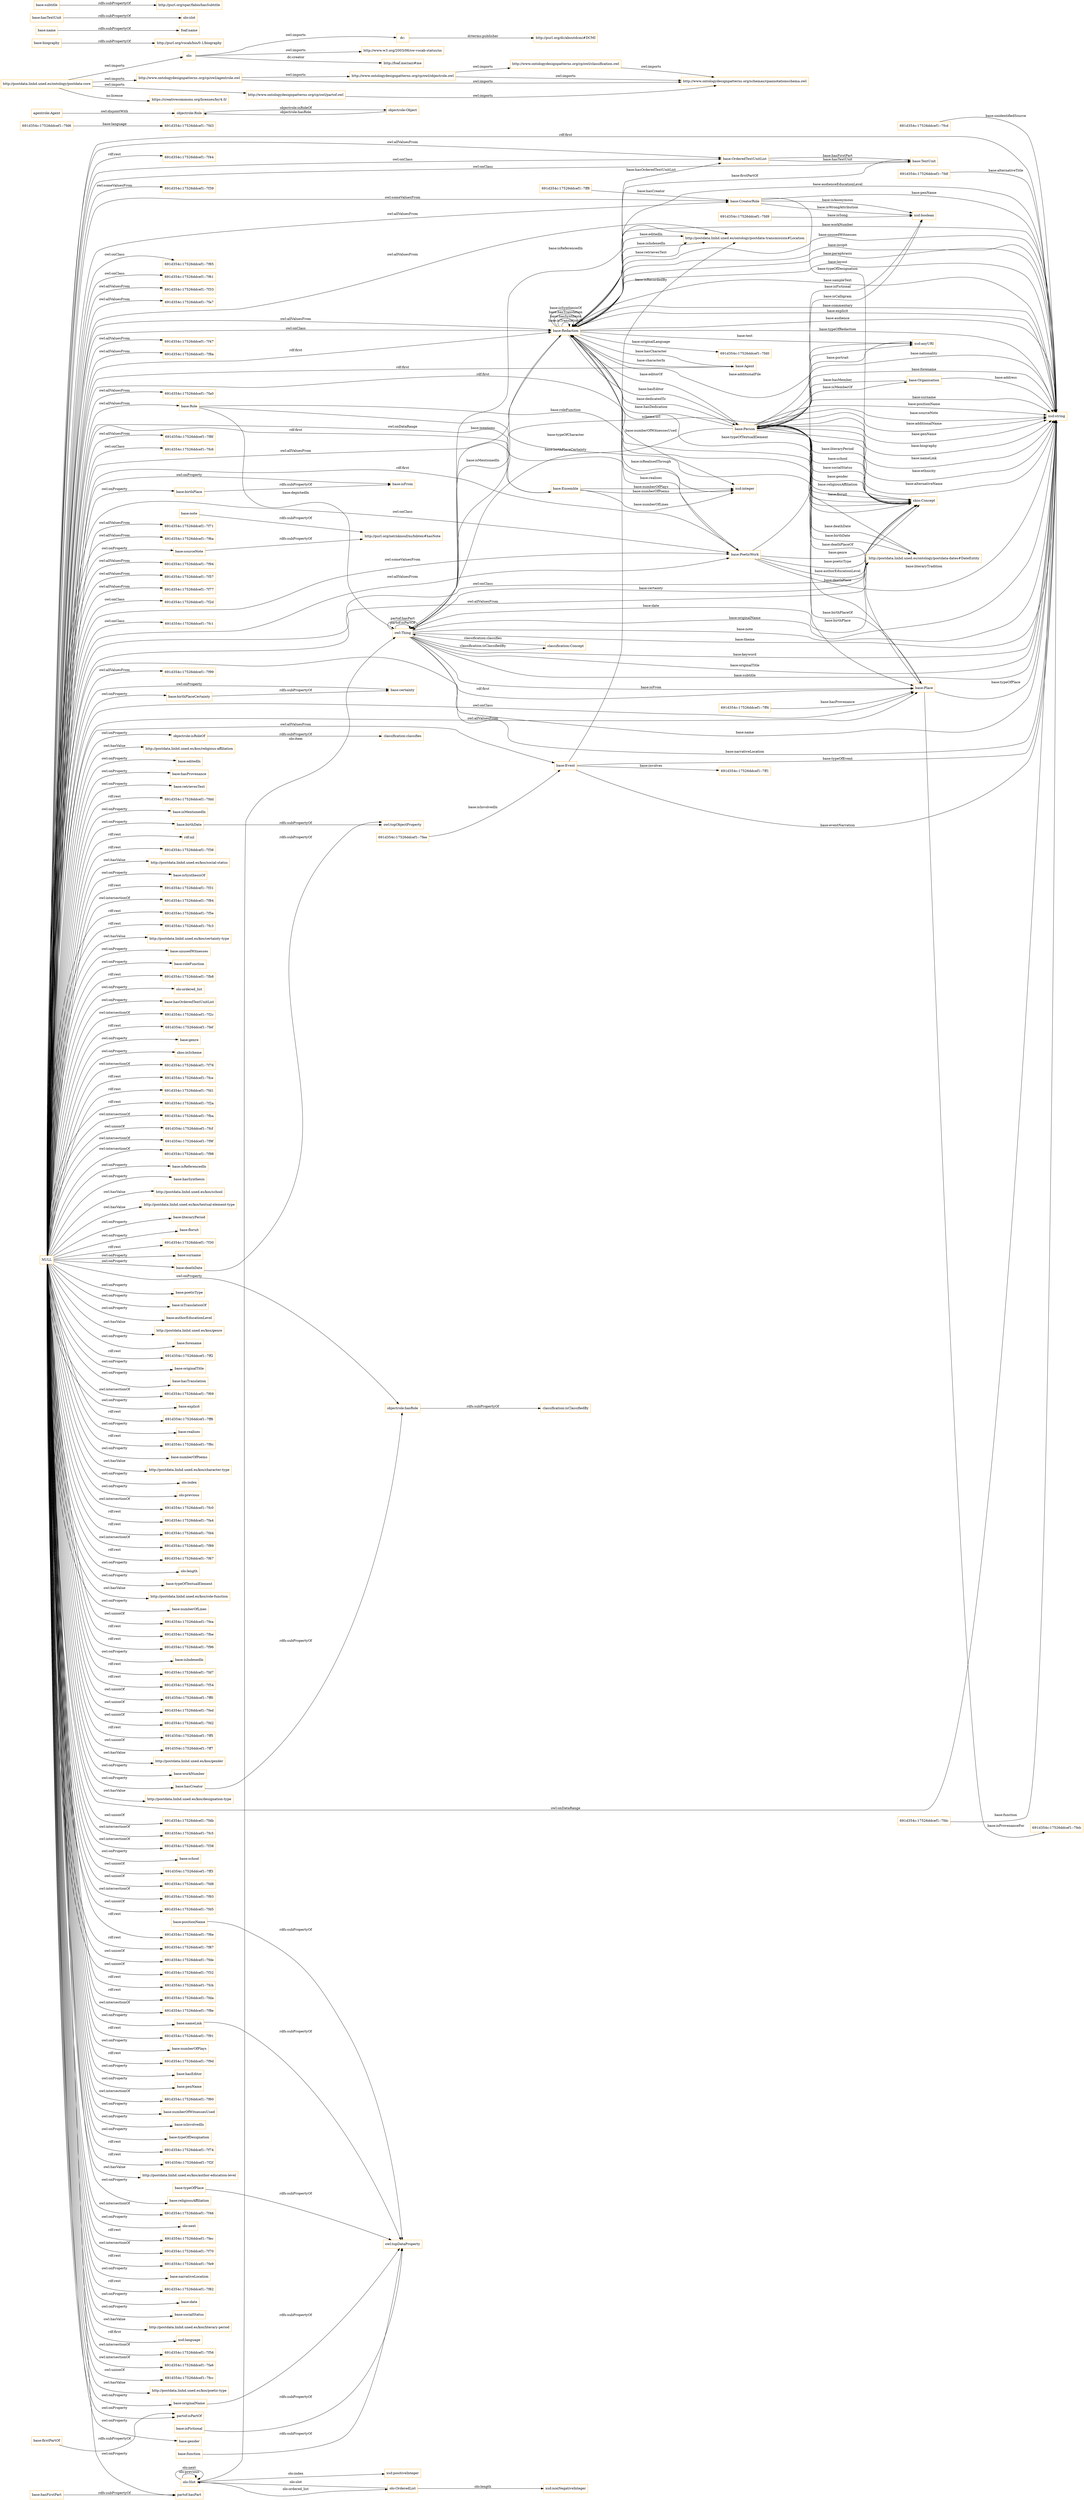 digraph ar2dtool_diagram { 
rankdir=LR;
size="1501"
node [shape = rectangle, color="orange"]; "base:Role" "691d354c:17526ddcef1:-7f39" "base:OrderedTextUnitList" "691d354c:17526ddcef1:-7f85" "691d354c:17526ddcef1:-7f61" "691d354c:17526ddcef1:-7fd6" "agentrole:Agent" "691d354c:17526ddcef1:-7f33" "691d354c:17526ddcef1:-7fa7" "base:Agent" "base:CreatorRole" "base:Person" "691d354c:17526ddcef1:-7f47" "base:Organisation" "691d354c:17526ddcef1:-7fdc" "691d354c:17526ddcef1:-7f8a" "base:Redaction" "691d354c:17526ddcef1:-7fa0" "base:Ensemble" "base:TextUnit" "691d354c:17526ddcef1:-7f8f" "691d354c:17526ddcef1:-7fc6" "691d354c:17526ddcef1:-7ff4" "691d354c:17526ddcef1:-7fd9" "691d354c:17526ddcef1:-7fee" "skos:Concept" "http://postdata.linhd.uned.es/ontology/postdata-dates#DateEntity" "base:Place" "691d354c:17526ddcef1:-7fcd" "691d354c:17526ddcef1:-7f71" "691d354c:17526ddcef1:-7f6a" "691d354c:17526ddcef1:-7ff8" "base:Event" "691d354c:17526ddcef1:-7f94" "691d354c:17526ddcef1:-7f57" "691d354c:17526ddcef1:-7f77" "691d354c:17526ddcef1:-7f2d" "http://postdata.linhd.uned.es/ontology/postdata-transmission#Location" "691d354c:17526ddcef1:-7fc1" "691d354c:17526ddcef1:-7feb" "691d354c:17526ddcef1:-7ff1" "691d354c:17526ddcef1:-7fdf" "base:PoeticWork" "691d354c:17526ddcef1:-7f99" "owl:Thing" "objectrole:Role" "objectrole:Object" "olo:Slot" "olo:OrderedList" "classification:Concept" ; /*classes style*/
	"base:deathDate" -> "owl:topObjectProperty" [ label = "rdfs:subPropertyOf" ];
	"http://www.ontologydesignpatterns.org/cp/owl/objectrole.owl" -> "http://www.ontologydesignpatterns.org/cp/owl/classification.owl" [ label = "owl:imports" ];
	"http://www.ontologydesignpatterns.org/cp/owl/objectrole.owl" -> "http://www.ontologydesignpatterns.org/schemas/cpannotationschema.owl" [ label = "owl:imports" ];
	"http://www.ontologydesignpatterns.org/cp/owl/classification.owl" -> "http://www.ontologydesignpatterns.org/schemas/cpannotationschema.owl" [ label = "owl:imports" ];
	"base:firstPartOf" -> "partof:isPartOf" [ label = "rdfs:subPropertyOf" ];
	"agentrole:Agent" -> "objectrole:Role" [ label = "owl:disjointWith" ];
	"dc:" -> "http://purl.org/dc/aboutdcmi#DCMI" [ label = "dcterms:publisher" ];
	"olo:" -> "http://www.w3.org/2003/06/sw-vocab-status/ns" [ label = "owl:imports" ];
	"olo:" -> "dc:" [ label = "owl:imports" ];
	"olo:" -> "http://foaf.me/zazi#me" [ label = "dc:creator" ];
	"base:birthPlaceCertainty" -> "base:certainty" [ label = "rdfs:subPropertyOf" ];
	"base:biography" -> "http://purl.org/vocab/bio/0.1/biography" [ label = "rdfs:subPropertyOf" ];
	"objectrole:isRoleOf" -> "classification:classifies" [ label = "rdfs:subPropertyOf" ];
	"base:nameLink" -> "owl:topDataProperty" [ label = "rdfs:subPropertyOf" ];
	"base:sourceNote" -> "http://purl.org/net/nknouf/ns/bibtex#hasNote" [ label = "rdfs:subPropertyOf" ];
	"base:name" -> "foaf:name" [ label = "rdfs:subPropertyOf" ];
	"base:hasTextUnit" -> "olo:slot" [ label = "rdfs:subPropertyOf" ];
	"NULL" -> "http://postdata.linhd.uned.es/kos/religious-affiliation" [ label = "owl:hasValue" ];
	"NULL" -> "base:PoeticWork" [ label = "owl:allValuesFrom" ];
	"NULL" -> "base:CreatorRole" [ label = "owl:someValuesFrom" ];
	"NULL" -> "base:editedIn" [ label = "owl:onProperty" ];
	"NULL" -> "base:Place" [ label = "rdf:first" ];
	"NULL" -> "base:hasProvenance" [ label = "owl:onProperty" ];
	"NULL" -> "base:retrievesText" [ label = "owl:onProperty" ];
	"NULL" -> "691d354c:17526ddcef1:-7fdd" [ label = "rdf:rest" ];
	"NULL" -> "691d354c:17526ddcef1:-7f57" [ label = "owl:allValuesFrom" ];
	"NULL" -> "691d354c:17526ddcef1:-7f47" [ label = "owl:allValuesFrom" ];
	"NULL" -> "691d354c:17526ddcef1:-7f8f" [ label = "owl:allValuesFrom" ];
	"NULL" -> "base:PoeticWork" [ label = "rdf:first" ];
	"NULL" -> "base:isMentionedIn" [ label = "owl:onProperty" ];
	"NULL" -> "base:birthDate" [ label = "owl:onProperty" ];
	"NULL" -> "rdf:nil" [ label = "rdf:rest" ];
	"NULL" -> "691d354c:17526ddcef1:-7f36" [ label = "rdf:rest" ];
	"NULL" -> "691d354c:17526ddcef1:-7f99" [ label = "owl:allValuesFrom" ];
	"NULL" -> "http://postdata.linhd.uned.es/kos/social-status" [ label = "owl:hasValue" ];
	"NULL" -> "base:isSynthesisOf" [ label = "owl:onProperty" ];
	"NULL" -> "691d354c:17526ddcef1:-7f31" [ label = "rdf:rest" ];
	"NULL" -> "691d354c:17526ddcef1:-7f84" [ label = "owl:intersectionOf" ];
	"NULL" -> "base:birthPlaceCertainty" [ label = "owl:onProperty" ];
	"NULL" -> "691d354c:17526ddcef1:-7f5e" [ label = "rdf:rest" ];
	"NULL" -> "691d354c:17526ddcef1:-7fc3" [ label = "rdf:rest" ];
	"NULL" -> "http://postdata.linhd.uned.es/kos/certainty-type" [ label = "owl:hasValue" ];
	"NULL" -> "base:unusedWitnesses" [ label = "owl:onProperty" ];
	"NULL" -> "objectrole:isRoleOf" [ label = "owl:onProperty" ];
	"NULL" -> "base:roleFunction" [ label = "owl:onProperty" ];
	"NULL" -> "691d354c:17526ddcef1:-7fb8" [ label = "rdf:rest" ];
	"NULL" -> "partof:isPartOf" [ label = "owl:onProperty" ];
	"NULL" -> "olo:ordered_list" [ label = "owl:onProperty" ];
	"NULL" -> "base:hasOrderedTextUnitList" [ label = "owl:onProperty" ];
	"NULL" -> "691d354c:17526ddcef1:-7f2c" [ label = "owl:intersectionOf" ];
	"NULL" -> "691d354c:17526ddcef1:-7fef" [ label = "rdf:rest" ];
	"NULL" -> "base:Role" [ label = "owl:allValuesFrom" ];
	"NULL" -> "base:genre" [ label = "owl:onProperty" ];
	"NULL" -> "skos:inScheme" [ label = "owl:onProperty" ];
	"NULL" -> "base:OrderedTextUnitList" [ label = "owl:allValuesFrom" ];
	"NULL" -> "691d354c:17526ddcef1:-7f76" [ label = "owl:intersectionOf" ];
	"NULL" -> "691d354c:17526ddcef1:-7fce" [ label = "rdf:rest" ];
	"NULL" -> "691d354c:17526ddcef1:-7fd1" [ label = "rdf:rest" ];
	"NULL" -> "base:CreatorRole" [ label = "owl:allValuesFrom" ];
	"NULL" -> "691d354c:17526ddcef1:-7f2a" [ label = "rdf:rest" ];
	"NULL" -> "http://postdata.linhd.uned.es/ontology/postdata-dates#DateEntity" [ label = "owl:onClass" ];
	"NULL" -> "691d354c:17526ddcef1:-7fba" [ label = "owl:intersectionOf" ];
	"NULL" -> "base:Ensemble" [ label = "owl:allValuesFrom" ];
	"NULL" -> "691d354c:17526ddcef1:-7fcf" [ label = "owl:unionOf" ];
	"NULL" -> "691d354c:17526ddcef1:-7f9f" [ label = "owl:intersectionOf" ];
	"NULL" -> "691d354c:17526ddcef1:-7f98" [ label = "owl:intersectionOf" ];
	"NULL" -> "base:isReferencedIn" [ label = "owl:onProperty" ];
	"NULL" -> "base:hasSynthesis" [ label = "owl:onProperty" ];
	"NULL" -> "base:Agent" [ label = "rdf:first" ];
	"NULL" -> "http://postdata.linhd.uned.es/kos/school" [ label = "owl:hasValue" ];
	"NULL" -> "skos:Concept" [ label = "rdf:first" ];
	"NULL" -> "http://postdata.linhd.uned.es/kos/textual-element-type" [ label = "owl:hasValue" ];
	"NULL" -> "base:literaryPeriod" [ label = "owl:onProperty" ];
	"NULL" -> "base:floruit" [ label = "owl:onProperty" ];
	"NULL" -> "691d354c:17526ddcef1:-7f30" [ label = "rdf:rest" ];
	"NULL" -> "base:surname" [ label = "owl:onProperty" ];
	"NULL" -> "xsd:string" [ label = "owl:onDataRange" ];
	"NULL" -> "base:poeticType" [ label = "owl:onProperty" ];
	"NULL" -> "base:isTranslationOf" [ label = "owl:onProperty" ];
	"NULL" -> "base:authorEducationLevel" [ label = "owl:onProperty" ];
	"NULL" -> "http://postdata.linhd.uned.es/kos/genre" [ label = "owl:hasValue" ];
	"NULL" -> "691d354c:17526ddcef1:-7fa0" [ label = "owl:allValuesFrom" ];
	"NULL" -> "base:forename" [ label = "owl:onProperty" ];
	"NULL" -> "691d354c:17526ddcef1:-7fa7" [ label = "owl:allValuesFrom" ];
	"NULL" -> "691d354c:17526ddcef1:-7ff2" [ label = "rdf:rest" ];
	"NULL" -> "base:originalTitle" [ label = "owl:onProperty" ];
	"NULL" -> "691d354c:17526ddcef1:-7fc1" [ label = "owl:onClass" ];
	"NULL" -> "base:hasTranslation" [ label = "owl:onProperty" ];
	"NULL" -> "base:Redaction" [ label = "owl:allValuesFrom" ];
	"NULL" -> "691d354c:17526ddcef1:-7f69" [ label = "owl:intersectionOf" ];
	"NULL" -> "base:explicit" [ label = "owl:onProperty" ];
	"NULL" -> "691d354c:17526ddcef1:-7f8a" [ label = "owl:allValuesFrom" ];
	"NULL" -> "691d354c:17526ddcef1:-7ff6" [ label = "rdf:rest" ];
	"NULL" -> "691d354c:17526ddcef1:-7f2d" [ label = "owl:onClass" ];
	"NULL" -> "base:realises" [ label = "owl:onProperty" ];
	"NULL" -> "691d354c:17526ddcef1:-7f8c" [ label = "rdf:rest" ];
	"NULL" -> "base:numberOfPoems" [ label = "owl:onProperty" ];
	"NULL" -> "base:PoeticWork" [ label = "owl:someValuesFrom" ];
	"NULL" -> "http://postdata.linhd.uned.es/kos/character-type" [ label = "owl:hasValue" ];
	"NULL" -> "olo:index" [ label = "owl:onProperty" ];
	"NULL" -> "olo:previous" [ label = "owl:onProperty" ];
	"NULL" -> "691d354c:17526ddcef1:-7fc0" [ label = "owl:intersectionOf" ];
	"NULL" -> "691d354c:17526ddcef1:-7fa4" [ label = "rdf:rest" ];
	"NULL" -> "691d354c:17526ddcef1:-7fd4" [ label = "rdf:rest" ];
	"NULL" -> "691d354c:17526ddcef1:-7f89" [ label = "owl:intersectionOf" ];
	"NULL" -> "691d354c:17526ddcef1:-7f67" [ label = "rdf:rest" ];
	"NULL" -> "base:PoeticWork" [ label = "owl:onClass" ];
	"NULL" -> "xsd:string" [ label = "rdf:first" ];
	"NULL" -> "olo:length" [ label = "owl:onProperty" ];
	"NULL" -> "base:typeOfTextualElement" [ label = "owl:onProperty" ];
	"NULL" -> "http://postdata.linhd.uned.es/kos/role-function" [ label = "owl:hasValue" ];
	"NULL" -> "691d354c:17526ddcef1:-7f33" [ label = "owl:allValuesFrom" ];
	"NULL" -> "691d354c:17526ddcef1:-7f85" [ label = "owl:onClass" ];
	"NULL" -> "base:numberOfLines" [ label = "owl:onProperty" ];
	"NULL" -> "691d354c:17526ddcef1:-7fea" [ label = "owl:unionOf" ];
	"NULL" -> "691d354c:17526ddcef1:-7fbe" [ label = "rdf:rest" ];
	"NULL" -> "691d354c:17526ddcef1:-7f96" [ label = "rdf:rest" ];
	"NULL" -> "base:isIndexedIn" [ label = "owl:onProperty" ];
	"NULL" -> "691d354c:17526ddcef1:-7fd7" [ label = "rdf:rest" ];
	"NULL" -> "691d354c:17526ddcef1:-7f54" [ label = "rdf:rest" ];
	"NULL" -> "691d354c:17526ddcef1:-7ff0" [ label = "owl:unionOf" ];
	"NULL" -> "691d354c:17526ddcef1:-7fed" [ label = "owl:unionOf" ];
	"NULL" -> "691d354c:17526ddcef1:-7fd2" [ label = "owl:unionOf" ];
	"NULL" -> "691d354c:17526ddcef1:-7ff5" [ label = "rdf:rest" ];
	"NULL" -> "691d354c:17526ddcef1:-7f61" [ label = "owl:onClass" ];
	"NULL" -> "691d354c:17526ddcef1:-7ff7" [ label = "owl:unionOf" ];
	"NULL" -> "http://postdata.linhd.uned.es/kos/gender" [ label = "owl:hasValue" ];
	"NULL" -> "base:workNumber" [ label = "owl:onProperty" ];
	"NULL" -> "base:hasCreator" [ label = "owl:onProperty" ];
	"NULL" -> "http://postdata.linhd.uned.es/kos/designation-type" [ label = "owl:hasValue" ];
	"NULL" -> "base:deathDate" [ label = "owl:onProperty" ];
	"NULL" -> "691d354c:17526ddcef1:-7fdb" [ label = "owl:unionOf" ];
	"NULL" -> "base:isFrom" [ label = "owl:onProperty" ];
	"NULL" -> "691d354c:17526ddcef1:-7fc5" [ label = "owl:intersectionOf" ];
	"NULL" -> "base:Redaction" [ label = "owl:onClass" ];
	"NULL" -> "691d354c:17526ddcef1:-7f38" [ label = "owl:intersectionOf" ];
	"NULL" -> "base:school" [ label = "owl:onProperty" ];
	"NULL" -> "691d354c:17526ddcef1:-7ff3" [ label = "owl:unionOf" ];
	"NULL" -> "691d354c:17526ddcef1:-7fd8" [ label = "owl:unionOf" ];
	"NULL" -> "691d354c:17526ddcef1:-7f93" [ label = "owl:intersectionOf" ];
	"NULL" -> "691d354c:17526ddcef1:-7fd5" [ label = "owl:unionOf" ];
	"NULL" -> "xsd:integer" [ label = "owl:onDataRange" ];
	"NULL" -> "691d354c:17526ddcef1:-7f6e" [ label = "rdf:rest" ];
	"NULL" -> "691d354c:17526ddcef1:-7f94" [ label = "owl:allValuesFrom" ];
	"NULL" -> "691d354c:17526ddcef1:-7f6a" [ label = "owl:allValuesFrom" ];
	"NULL" -> "691d354c:17526ddcef1:-7f87" [ label = "rdf:rest" ];
	"NULL" -> "691d354c:17526ddcef1:-7fde" [ label = "owl:unionOf" ];
	"NULL" -> "691d354c:17526ddcef1:-7f32" [ label = "owl:unionOf" ];
	"NULL" -> "691d354c:17526ddcef1:-7fcb" [ label = "rdf:rest" ];
	"NULL" -> "691d354c:17526ddcef1:-7fda" [ label = "rdf:rest" ];
	"NULL" -> "691d354c:17526ddcef1:-7f8e" [ label = "owl:intersectionOf" ];
	"NULL" -> "691d354c:17526ddcef1:-7f91" [ label = "rdf:rest" ];
	"NULL" -> "objectrole:hasRole" [ label = "owl:onProperty" ];
	"NULL" -> "partof:hasPart" [ label = "owl:onProperty" ];
	"NULL" -> "base:Place" [ label = "owl:onClass" ];
	"NULL" -> "base:numberOfPlays" [ label = "owl:onProperty" ];
	"NULL" -> "691d354c:17526ddcef1:-7f9d" [ label = "rdf:rest" ];
	"NULL" -> "base:hasEditor" [ label = "owl:onProperty" ];
	"NULL" -> "691d354c:17526ddcef1:-7f39" [ label = "owl:someValuesFrom" ];
	"NULL" -> "base:nameLink" [ label = "owl:onProperty" ];
	"NULL" -> "base:Ensemble" [ label = "rdf:first" ];
	"NULL" -> "base:penName" [ label = "owl:onProperty" ];
	"NULL" -> "691d354c:17526ddcef1:-7f60" [ label = "owl:intersectionOf" ];
	"NULL" -> "base:numberOfWitnessesUsed" [ label = "owl:onProperty" ];
	"NULL" -> "base:isInvolvedIn" [ label = "owl:onProperty" ];
	"NULL" -> "691d354c:17526ddcef1:-7f77" [ label = "owl:allValuesFrom" ];
	"NULL" -> "base:typeOfDesignation" [ label = "owl:onProperty" ];
	"NULL" -> "691d354c:17526ddcef1:-7f74" [ label = "rdf:rest" ];
	"NULL" -> "http://postdata.linhd.uned.es/ontology/postdata-transmission#Location" [ label = "owl:allValuesFrom" ];
	"NULL" -> "base:Redaction" [ label = "rdf:first" ];
	"NULL" -> "691d354c:17526ddcef1:-7f2f" [ label = "rdf:rest" ];
	"NULL" -> "http://postdata.linhd.uned.es/kos/author-education-level" [ label = "owl:hasValue" ];
	"NULL" -> "base:originalName" [ label = "owl:onProperty" ];
	"NULL" -> "base:religiousAffiliation" [ label = "owl:onProperty" ];
	"NULL" -> "691d354c:17526ddcef1:-7f46" [ label = "owl:intersectionOf" ];
	"NULL" -> "olo:next" [ label = "owl:onProperty" ];
	"NULL" -> "691d354c:17526ddcef1:-7fec" [ label = "rdf:rest" ];
	"NULL" -> "691d354c:17526ddcef1:-7f70" [ label = "owl:intersectionOf" ];
	"NULL" -> "base:sourceNote" [ label = "owl:onProperty" ];
	"NULL" -> "691d354c:17526ddcef1:-7fe9" [ label = "rdf:rest" ];
	"NULL" -> "base:narrativeLocation" [ label = "owl:onProperty" ];
	"NULL" -> "691d354c:17526ddcef1:-7f82" [ label = "rdf:rest" ];
	"NULL" -> "base:certainty" [ label = "owl:onProperty" ];
	"NULL" -> "base:date" [ label = "owl:onProperty" ];
	"NULL" -> "691d354c:17526ddcef1:-7fc6" [ label = "owl:onClass" ];
	"NULL" -> "base:TextUnit" [ label = "owl:onClass" ];
	"NULL" -> "base:Place" [ label = "owl:allValuesFrom" ];
	"NULL" -> "base:socialStatus" [ label = "owl:onProperty" ];
	"NULL" -> "http://postdata.linhd.uned.es/kos/literary-period" [ label = "owl:hasValue" ];
	"NULL" -> "http://postdata.linhd.uned.es/ontology/postdata-dates#DateEntity" [ label = "owl:allValuesFrom" ];
	"NULL" -> "691d354c:17526ddcef1:-7f71" [ label = "owl:allValuesFrom" ];
	"NULL" -> "xsd:language" [ label = "rdf:first" ];
	"NULL" -> "691d354c:17526ddcef1:-7f56" [ label = "owl:intersectionOf" ];
	"NULL" -> "691d354c:17526ddcef1:-7fa6" [ label = "owl:intersectionOf" ];
	"NULL" -> "691d354c:17526ddcef1:-7fcc" [ label = "owl:unionOf" ];
	"NULL" -> "http://postdata.linhd.uned.es/kos/poetic-type" [ label = "owl:hasValue" ];
	"NULL" -> "base:gender" [ label = "owl:onProperty" ];
	"NULL" -> "base:OrderedTextUnitList" [ label = "owl:onClass" ];
	"NULL" -> "691d354c:17526ddcef1:-7f44" [ label = "rdf:rest" ];
	"NULL" -> "base:Event" [ label = "owl:allValuesFrom" ];
	"NULL" -> "base:birthPlace" [ label = "owl:onProperty" ];
	"base:hasFirstPart" -> "partof:hasPart" [ label = "rdfs:subPropertyOf" ];
	"base:hasCreator" -> "objectrole:hasRole" [ label = "rdfs:subPropertyOf" ];
	"base:birthPlace" -> "base:isFrom" [ label = "rdfs:subPropertyOf" ];
	"http://www.ontologydesignpatterns.org/cp/owl/agentrole.owl" -> "http://www.ontologydesignpatterns.org/cp/owl/objectrole.owl" [ label = "owl:imports" ];
	"http://www.ontologydesignpatterns.org/cp/owl/agentrole.owl" -> "http://www.ontologydesignpatterns.org/schemas/cpannotationschema.owl" [ label = "owl:imports" ];
	"base:isFictional" -> "owl:topDataProperty" [ label = "rdfs:subPropertyOf" ];
	"base:subtitle" -> "http://purl.org/spar/fabio/hasSubtitle" [ label = "rdfs:subPropertyOf" ];
	"base:function" -> "owl:topDataProperty" [ label = "rdfs:subPropertyOf" ];
	"base:originalName" -> "owl:topDataProperty" [ label = "rdfs:subPropertyOf" ];
	"http://www.ontologydesignpatterns.org/cp/owl/partof.owl" -> "http://www.ontologydesignpatterns.org/schemas/cpannotationschema.owl" [ label = "owl:imports" ];
	"http://postdata.linhd.uned.es/ontology/postdata-core" -> "https://creativecommons.org/licenses/by/4.0/" [ label = "ns:license" ];
	"http://postdata.linhd.uned.es/ontology/postdata-core" -> "http://www.ontologydesignpatterns.org/cp/owl/partof.owl" [ label = "owl:imports" ];
	"http://postdata.linhd.uned.es/ontology/postdata-core" -> "http://www.ontologydesignpatterns.org/cp/owl/agentrole.owl" [ label = "owl:imports" ];
	"http://postdata.linhd.uned.es/ontology/postdata-core" -> "olo:" [ label = "owl:imports" ];
	"base:note" -> "http://purl.org/net/nknouf/ns/bibtex#hasNote" [ label = "rdfs:subPropertyOf" ];
	"base:birthDate" -> "owl:topObjectProperty" [ label = "rdfs:subPropertyOf" ];
	"base:positionName" -> "owl:topDataProperty" [ label = "rdfs:subPropertyOf" ];
	"objectrole:hasRole" -> "classification:isClassifiedBy" [ label = "rdfs:subPropertyOf" ];
	"base:typeOfPlace" -> "owl:topDataProperty" [ label = "rdfs:subPropertyOf" ];
	"base:Redaction" -> "owl:Thing" [ label = "base:mentions" ];
	"base:Person" -> "xsd:boolean" [ label = "base:isFictional" ];
	"owl:Thing" -> "xsd:string" [ label = "base:narrativeLocation" ];
	"base:CreatorRole" -> "xsd:string" [ label = "base:penName" ];
	"base:Person" -> "base:Place" [ label = "base:deathPlace" ];
	"base:Ensemble" -> "xsd:integer" [ label = "base:numberOfLines" ];
	"base:Redaction" -> "xsd:string" [ label = "base:audienceEducationLevel" ];
	"base:Event" -> "xsd:string" [ label = "base:eventNarration" ];
	"base:Redaction" -> "xsd:string" [ label = "base:workNumber" ];
	"owl:Thing" -> "xsd:string" [ label = "base:originalName" ];
	"base:OrderedTextUnitList" -> "base:TextUnit" [ label = "base:hasTextUnit" ];
	"base:Redaction" -> "base:Person" [ label = "base:hasEditor" ];
	"olo:Slot" -> "olo:Slot" [ label = "olo:previous" ];
	"base:Redaction" -> "xsd:string" [ label = "base:unusedWitnesses" ];
	"base:Place" -> "base:Person" [ label = "base:deathPlaceOf" ];
	"base:Person" -> "http://postdata.linhd.uned.es/ontology/postdata-dates#DateEntity" [ label = "base:floruit" ];
	"base:Person" -> "xsd:string" [ label = "base:surname" ];
	"base:Person" -> "xsd:string" [ label = "base:positionName" ];
	"classification:Concept" -> "owl:Thing" [ label = "classification:classifies" ];
	"691d354c:17526ddcef1:-7ff8" -> "base:CreatorRole" [ label = "base:hasCreator" ];
	"base:Redaction" -> "xsd:string" [ label = "base:paraphrasis" ];
	"base:Person" -> "base:Redaction" [ label = "base:hasDedication" ];
	"base:Event" -> "xsd:string" [ label = "base:typeOfEvent" ];
	"base:Person" -> "http://postdata.linhd.uned.es/ontology/postdata-dates#DateEntity" [ label = "base:deathDate" ];
	"base:Person" -> "base:Place" [ label = "base:birthPlace" ];
	"base:Event" -> "http://postdata.linhd.uned.es/ontology/postdata-transmission#Location" [ label = "base:isRecordedBy" ];
	"base:CreatorRole" -> "xsd:boolean" [ label = "base:isAnonymous" ];
	"base:Redaction" -> "base:Agent" [ label = "base:hasCharacter" ];
	"base:Redaction" -> "xsd:anyURI" [ label = "base:text" ];
	"base:Redaction" -> "xsd:anyURI" [ label = "base:additionalFile" ];
	"base:Person" -> "base:Organisation" [ label = "base:isMemberOf" ];
	"base:Redaction" -> "xsd:string" [ label = "base:layout" ];
	"base:PoeticWork" -> "xsd:boolean" [ label = "base:isCalligram" ];
	"olo:Slot" -> "olo:OrderedList" [ label = "olo:ordered_list" ];
	"base:Redaction" -> "http://postdata.linhd.uned.es/ontology/postdata-transmission#Location" [ label = "base:editedIn" ];
	"base:Redaction" -> "skos:Concept" [ label = "base:typeOfTextualElement" ];
	"olo:OrderedList" -> "xsd:nonNegativeInteger" [ label = "olo:length" ];
	"691d354c:17526ddcef1:-7fee" -> "base:Event" [ label = "base:isInvolvedIn" ];
	"base:PoeticWork" -> "base:Redaction" [ label = "base:isRealisedThrough" ];
	"base:Redaction" -> "base:PoeticWork" [ label = "base:realises" ];
	"base:Person" -> "skos:Concept" [ label = "base:religiousAffiliation" ];
	"base:Person" -> "xsd:string" [ label = "base:sourceNote" ];
	"base:Redaction" -> "xsd:string" [ label = "base:sampleText" ];
	"base:Redaction" -> "xsd:string" [ label = "base:incipit" ];
	"base:Person" -> "http://postdata.linhd.uned.es/ontology/postdata-dates#DateEntity" [ label = "base:birthDate" ];
	"base:Person" -> "owl:Thing" [ label = "base:birthPlaceCertainty" ];
	"base:Person" -> "skos:Concept" [ label = "base:literaryPeriod" ];
	"base:Person" -> "xsd:string" [ label = "base:additionalName" ];
	"base:Person" -> "xsd:string" [ label = "base:genName" ];
	"base:Person" -> "base:Redaction" [ label = "base:editorOf" ];
	"base:CreatorRole" -> "skos:Concept" [ label = "base:typeOfDesignation" ];
	"base:Person" -> "xsd:string" [ label = "base:biography" ];
	"base:Redaction" -> "base:Redaction" [ label = "base:isTranslationOf" ];
	"owl:Thing" -> "skos:Concept" [ label = "base:certainty" ];
	"base:Redaction" -> "base:Redaction" [ label = "base:hasSynthesis" ];
	"olo:OrderedList" -> "olo:Slot" [ label = "olo:slot" ];
	"base:Person" -> "skos:Concept" [ label = "base:school" ];
	"olo:Slot" -> "olo:Slot" [ label = "olo:next" ];
	"owl:Thing" -> "xsd:anyURI" [ label = "schema:url" ];
	"owl:Thing" -> "http://postdata.linhd.uned.es/ontology/postdata-transmission#Location" [ label = "base:isReferencedIn" ];
	"base:PoeticWork" -> "xsd:string" [ label = "base:literaryTradition" ];
	"owl:Thing" -> "xsd:string" [ label = "base:note" ];
	"691d354c:17526ddcef1:-7fcd" -> "xsd:string" [ label = "base:unidentifiedSource" ];
	"owl:Thing" -> "xsd:string" [ label = "base:theme" ];
	"base:Event" -> "691d354c:17526ddcef1:-7ff1" [ label = "base:involves" ];
	"base:Role" -> "skos:Concept" [ label = "base:roleFunction" ];
	"base:PoeticWork" -> "skos:Concept" [ label = "base:poeticType" ];
	"olo:Slot" -> "owl:Thing" [ label = "olo:item" ];
	"base:Place" -> "xsd:string" [ label = "base:typeOfPlace" ];
	"691d354c:17526ddcef1:-7fd9" -> "xsd:boolean" [ label = "base:isSong" ];
	"base:Person" -> "xsd:string" [ label = "base:nameLink" ];
	"base:Ensemble" -> "xsd:integer" [ label = "base:numberOfPlays" ];
	"base:Place" -> "base:Person" [ label = "base:birthPlaceOf" ];
	"base:Redaction" -> "http://postdata.linhd.uned.es/ontology/postdata-transmission#Location" [ label = "base:isIndexedIn" ];
	"base:Person" -> "xsd:string" [ label = "base:ethnicity" ];
	"owl:Thing" -> "xsd:string" [ label = "base:keyword" ];
	"base:Redaction" -> "xsd:string" [ label = "base:commentary" ];
	"base:Redaction" -> "base:OrderedTextUnitList" [ label = "base:hasOrderedTextUnitList" ];
	"owl:Thing" -> "xsd:string" [ label = "base:originalTitle" ];
	"base:Person" -> "skos:Concept" [ label = "base:socialStatus" ];
	"owl:Thing" -> "classification:Concept" [ label = "classification:isClassifiedBy" ];
	"owl:Thing" -> "owl:Thing" [ label = "partof:isPartOf" ];
	"olo:Slot" -> "xsd:positiveInteger" [ label = "olo:index" ];
	"691d354c:17526ddcef1:-7fdc" -> "xsd:string" [ label = "base:function" ];
	"base:PoeticWork" -> "skos:Concept" [ label = "base:authorEducationLevel" ];
	"owl:Thing" -> "base:Place" [ label = "base:isFrom" ];
	"base:Redaction" -> "base:Redaction" [ label = "base:hasTranslation" ];
	"base:CreatorRole" -> "xsd:boolean" [ label = "base:isWrongAttribution" ];
	"owl:Thing" -> "http://postdata.linhd.uned.es/ontology/postdata-dates#DateEntity" [ label = "base:date" ];
	"base:TextUnit" -> "base:Redaction" [ label = "base:firstPartOf" ];
	"base:Person" -> "xsd:string" [ label = "base:alternativeName" ];
	"objectrole:Object" -> "objectrole:Role" [ label = "objectrole:hasRole" ];
	"691d354c:17526ddcef1:-7ff4" -> "base:Place" [ label = "base:hasProvenance" ];
	"base:Person" -> "xsd:string" [ label = "base:nationality" ];
	"owl:Thing" -> "base:Redaction" [ label = "base:isMentionedIn" ];
	"base:OrderedTextUnitList" -> "base:TextUnit" [ label = "base:hasFirstPart" ];
	"base:Person" -> "xsd:anyURI" [ label = "base:portrait" ];
	"691d354c:17526ddcef1:-7fdf" -> "xsd:string" [ label = "base:alternativeTitle" ];
	"base:Organisation" -> "xsd:string" [ label = "base:address" ];
	"base:Role" -> "skos:Concept" [ label = "base:typeOfCharacter" ];
	"base:Organisation" -> "base:Person" [ label = "base:hasMember" ];
	"base:Place" -> "691d354c:17526ddcef1:-7feb" [ label = "base:isProvenanceFor" ];
	"base:Redaction" -> "xsd:string" [ label = "base:explicit" ];
	"owl:Thing" -> "xsd:string" [ label = "base:subtitle" ];
	"base:Redaction" -> "http://postdata.linhd.uned.es/ontology/postdata-transmission#Location" [ label = "base:retrievesText" ];
	"base:Person" -> "skos:Concept" [ label = "base:gender" ];
	"base:PoeticWork" -> "skos:Concept" [ label = "base:genre" ];
	"owl:Thing" -> "xsd:string" [ label = "base:name" ];
	"base:Redaction" -> "base:Person" [ label = "base:dedicatedTo" ];
	"base:Person" -> "xsd:string" [ label = "base:forename" ];
	"base:Redaction" -> "xsd:string" [ label = "base:audience" ];
	"base:Ensemble" -> "xsd:integer" [ label = "base:numberOfPoems" ];
	"base:Redaction" -> "xsd:string" [ label = "base:typeOfRedaction" ];
	"base:Redaction" -> "xsd:integer" [ label = "base:numberOfWitnessesUsed" ];
	"base:Redaction" -> "691d354c:17526ddcef1:-7fd0" [ label = "base:originalLanguage" ];
	"owl:Thing" -> "owl:Thing" [ label = "partof:hasPart" ];
	"base:Role" -> "owl:Thing" [ label = "base:depictedIn" ];
	"base:Agent" -> "base:Redaction" [ label = "base:characterIn" ];
	"691d354c:17526ddcef1:-7fd6" -> "691d354c:17526ddcef1:-7fd3" [ label = "base:language" ];
	"objectrole:Role" -> "objectrole:Object" [ label = "objectrole:isRoleOf" ];
	"base:Redaction" -> "base:Redaction" [ label = "base:isSynthesisOf" ];

}
